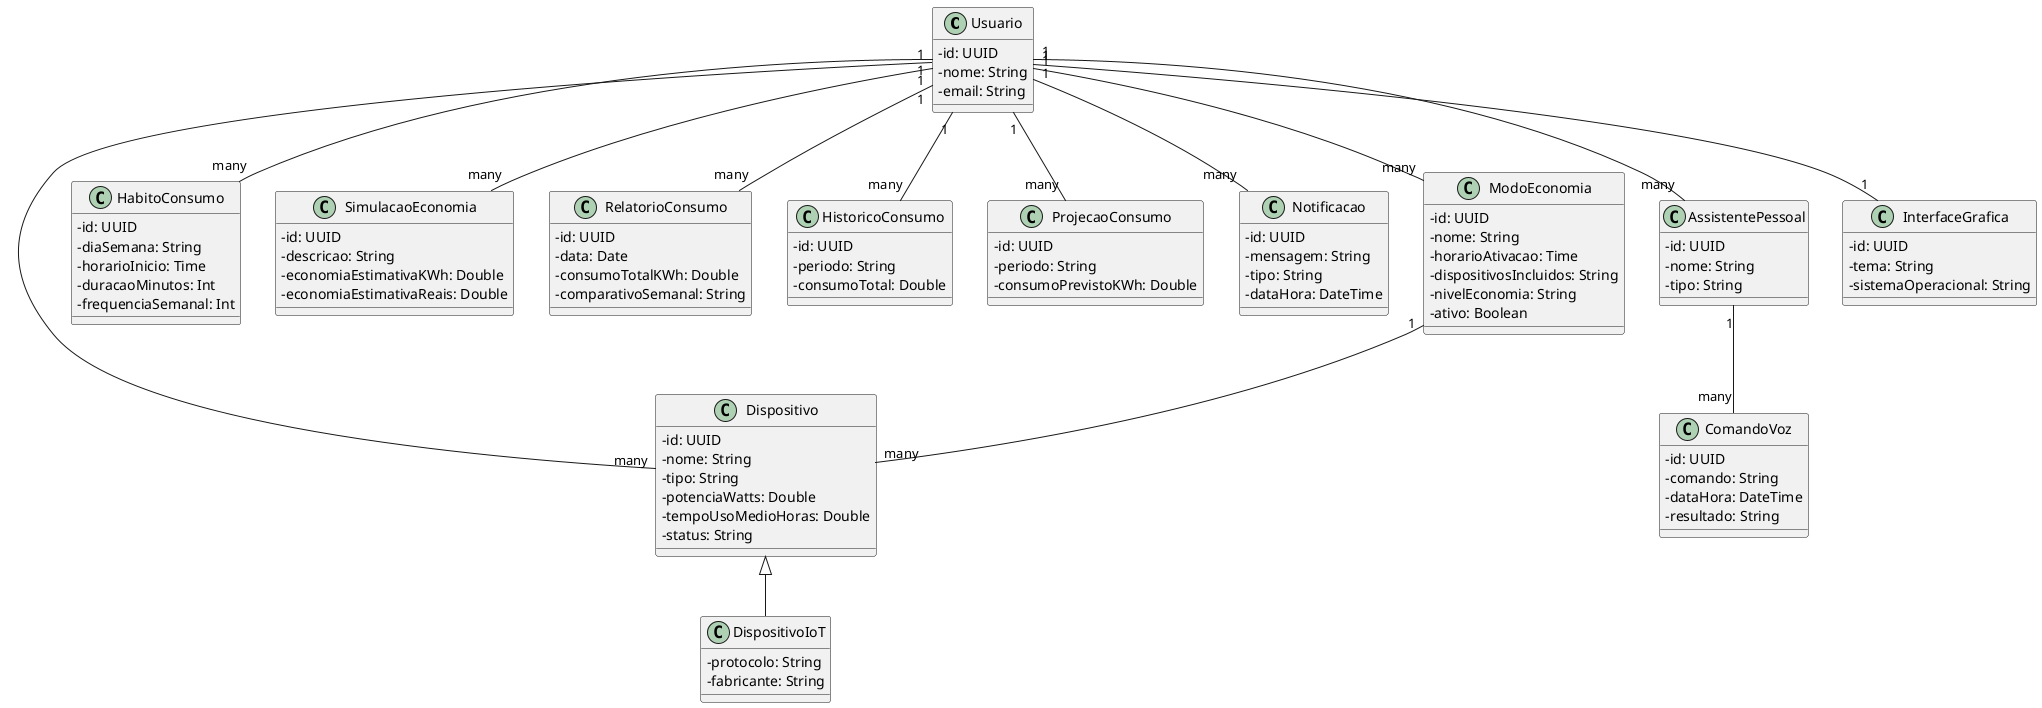 @startuml Sistema De Gestão De Energia
skinparam classAttributeIconSize 0

' === CLASSES ===

class Usuario {
  - id: UUID
  - nome: String
  - email: String
}

class Dispositivo {
  - id: UUID
  - nome: String
  - tipo: String
  - potenciaWatts: Double
  - tempoUsoMedioHoras: Double
  - status: String
}

class DispositivoIoT {
  - protocolo: String
  - fabricante: String
}

class HabitoConsumo {
  - id: UUID
  - diaSemana: String
  - horarioInicio: Time
  - duracaoMinutos: Int
  - frequenciaSemanal: Int
}

class SimulacaoEconomia {
  - id: UUID
  - descricao: String
  - economiaEstimativaKWh: Double
  - economiaEstimativaReais: Double
}

class RelatorioConsumo {
  - id: UUID
  - data: Date
  - consumoTotalKWh: Double
  - comparativoSemanal: String
}

class HistoricoConsumo {
  - id: UUID
  - periodo: String
  - consumoTotal: Double
}

class ProjecaoConsumo {
  - id: UUID
  - periodo: String
  - consumoPrevistoKWh: Double
}

class Notificacao {
  - id: UUID
  - mensagem: String
  - tipo: String
  - dataHora: DateTime
}

class ModoEconomia {
  - id: UUID
  - nome: String
  - horarioAtivacao: Time
  - dispositivosIncluidos: String
  - nivelEconomia: String
  - ativo: Boolean
}

class AssistentePessoal {
  - id: UUID
  - nome: String
  - tipo: String
}

class ComandoVoz {
  - id: UUID
  - comando: String
  - dataHora: DateTime
  - resultado: String
}

class InterfaceGrafica {
  - id: UUID
  - tema: String
  - sistemaOperacional: String
}

' === ASSOCIAÇÕES ===

Usuario "1" -- "many" Dispositivo
Dispositivo <|-- DispositivoIoT

Usuario "1" -- "many" HabitoConsumo
Usuario "1" -- "many" SimulacaoEconomia
Usuario "1" -- "many" RelatorioConsumo
Usuario "1" -- "many" HistoricoConsumo
Usuario "1" -- "many" ProjecaoConsumo
Usuario "1" -- "many" Notificacao
Usuario "1" -- "many" ModoEconomia
Usuario "1" -- "many" AssistentePessoal
Usuario "1" -- "1" InterfaceGrafica
AssistentePessoal "1" -- "many" ComandoVoz
ModoEconomia "1" -- "many" Dispositivo

@enduml
